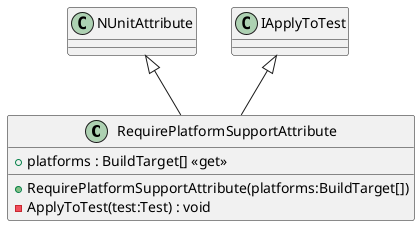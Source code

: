 @startuml
class RequirePlatformSupportAttribute {
    + RequirePlatformSupportAttribute(platforms:BuildTarget[])
    + platforms : BuildTarget[] <<get>>
    - ApplyToTest(test:Test) : void
}
NUnitAttribute <|-- RequirePlatformSupportAttribute
IApplyToTest <|-- RequirePlatformSupportAttribute
@enduml
